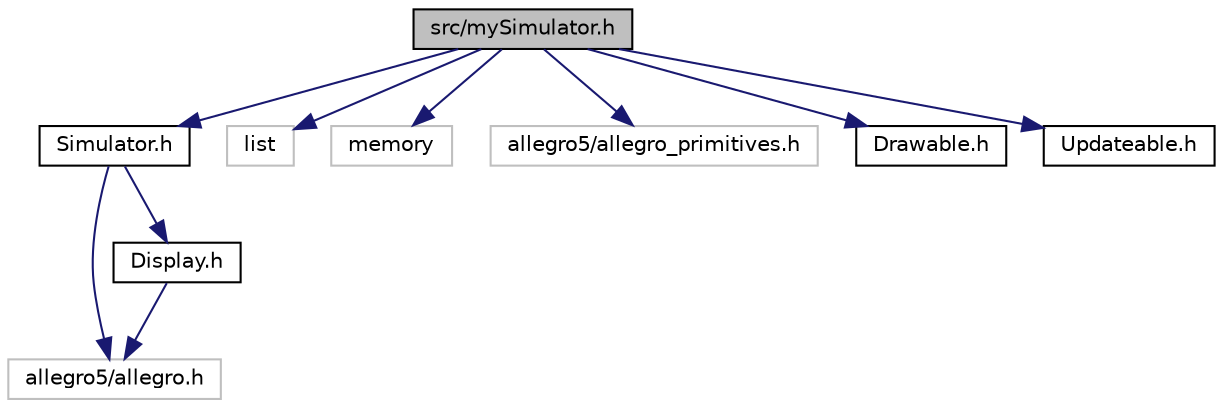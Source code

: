 digraph "src/mySimulator.h"
{
 // LATEX_PDF_SIZE
  edge [fontname="Helvetica",fontsize="10",labelfontname="Helvetica",labelfontsize="10"];
  node [fontname="Helvetica",fontsize="10",shape=record];
  Node0 [label="src/mySimulator.h",height=0.2,width=0.4,color="black", fillcolor="grey75", style="filled", fontcolor="black",tooltip="definition of the mySimulator class"];
  Node0 -> Node1 [color="midnightblue",fontsize="10",style="solid"];
  Node1 [label="Simulator.h",height=0.2,width=0.4,color="black", fillcolor="white", style="filled",URL="$_simulator_8h_source.html",tooltip=" "];
  Node1 -> Node2 [color="midnightblue",fontsize="10",style="solid"];
  Node2 [label="allegro5/allegro.h",height=0.2,width=0.4,color="grey75", fillcolor="white", style="filled",tooltip=" "];
  Node1 -> Node3 [color="midnightblue",fontsize="10",style="solid"];
  Node3 [label="Display.h",height=0.2,width=0.4,color="black", fillcolor="white", style="filled",URL="$_display_8h_source.html",tooltip=" "];
  Node3 -> Node2 [color="midnightblue",fontsize="10",style="solid"];
  Node0 -> Node4 [color="midnightblue",fontsize="10",style="solid"];
  Node4 [label="list",height=0.2,width=0.4,color="grey75", fillcolor="white", style="filled",tooltip=" "];
  Node0 -> Node5 [color="midnightblue",fontsize="10",style="solid"];
  Node5 [label="memory",height=0.2,width=0.4,color="grey75", fillcolor="white", style="filled",tooltip=" "];
  Node0 -> Node6 [color="midnightblue",fontsize="10",style="solid"];
  Node6 [label="allegro5/allegro_primitives.h",height=0.2,width=0.4,color="grey75", fillcolor="white", style="filled",tooltip=" "];
  Node0 -> Node7 [color="midnightblue",fontsize="10",style="solid"];
  Node7 [label="Drawable.h",height=0.2,width=0.4,color="black", fillcolor="white", style="filled",URL="$_drawable_8h.html",tooltip="Definition of the Drawable abstract class."];
  Node0 -> Node8 [color="midnightblue",fontsize="10",style="solid"];
  Node8 [label="Updateable.h",height=0.2,width=0.4,color="black", fillcolor="white", style="filled",URL="$_updateable_8h.html",tooltip="Definition of the Updateable abstract class."];
}
